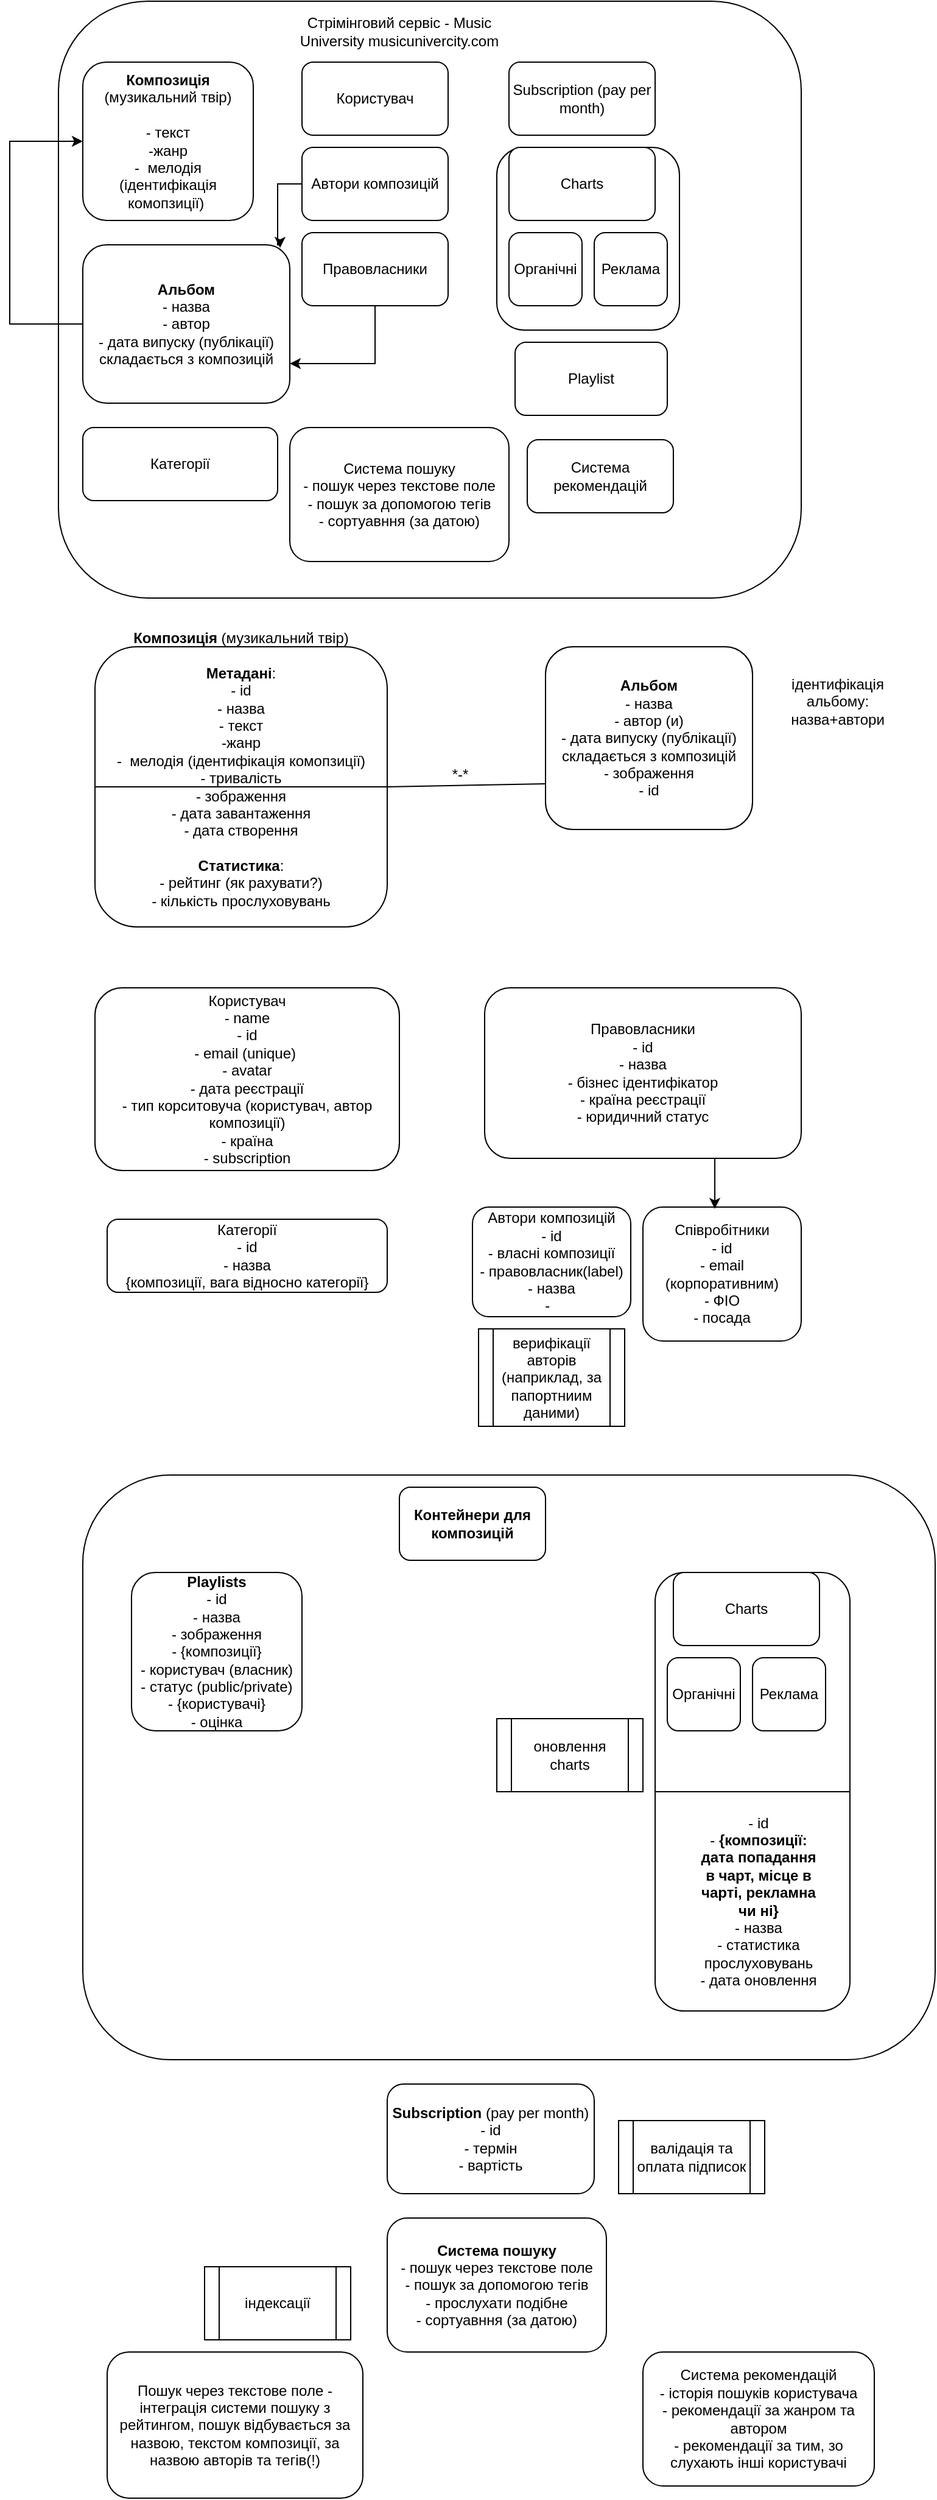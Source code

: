 <mxfile version="22.1.0" type="device" pages="3">
  <diagram name="Page-1" id="DKxOJ7udbAyNzxKdBjDY">
    <mxGraphModel dx="1290" dy="574" grid="1" gridSize="10" guides="1" tooltips="1" connect="1" arrows="1" fold="1" page="1" pageScale="1" pageWidth="827" pageHeight="1169" math="0" shadow="0">
      <root>
        <mxCell id="0" />
        <mxCell id="1" parent="0" />
        <mxCell id="AZqKM8l5FtBU9OiTCvhw-11" value="" style="rounded=1;whiteSpace=wrap;html=1;" parent="1" vertex="1">
          <mxGeometry x="110" y="1220" width="700" height="480" as="geometry" />
        </mxCell>
        <mxCell id="JQDHx19GD2g5ZRoTBUz7-5" value="" style="rounded=1;whiteSpace=wrap;html=1;" parent="1" vertex="1">
          <mxGeometry x="90" y="10" width="610" height="490" as="geometry" />
        </mxCell>
        <mxCell id="JQDHx19GD2g5ZRoTBUz7-1" value="&lt;b&gt;Композиція&lt;/b&gt; (музикальний твір)&lt;br&gt;&lt;br&gt;- текст&lt;br&gt;-жанр&lt;br&gt;-&amp;nbsp; мелодія (ідентифікація комопзиції)&amp;nbsp;" style="rounded=1;whiteSpace=wrap;html=1;" parent="1" vertex="1">
          <mxGeometry x="110" y="60" width="140" height="130" as="geometry" />
        </mxCell>
        <mxCell id="JQDHx19GD2g5ZRoTBUz7-2" value="Користувач" style="rounded=1;whiteSpace=wrap;html=1;" parent="1" vertex="1">
          <mxGeometry x="290" y="60" width="120" height="60" as="geometry" />
        </mxCell>
        <mxCell id="sD-jg3opX6A5uXCEboCT-8" style="edgeStyle=orthogonalEdgeStyle;rounded=0;orthogonalLoop=1;jettySize=auto;html=1;entryX=0.953;entryY=0.019;entryDx=0;entryDy=0;entryPerimeter=0;" parent="1" source="JQDHx19GD2g5ZRoTBUz7-3" target="JQDHx19GD2g5ZRoTBUz7-14" edge="1">
          <mxGeometry relative="1" as="geometry" />
        </mxCell>
        <mxCell id="JQDHx19GD2g5ZRoTBUz7-3" value="Автори композицій" style="rounded=1;whiteSpace=wrap;html=1;" parent="1" vertex="1">
          <mxGeometry x="290" y="130" width="120" height="60" as="geometry" />
        </mxCell>
        <mxCell id="sD-jg3opX6A5uXCEboCT-9" style="edgeStyle=orthogonalEdgeStyle;rounded=0;orthogonalLoop=1;jettySize=auto;html=1;entryX=1;entryY=0.75;entryDx=0;entryDy=0;" parent="1" source="JQDHx19GD2g5ZRoTBUz7-4" target="JQDHx19GD2g5ZRoTBUz7-14" edge="1">
          <mxGeometry relative="1" as="geometry">
            <Array as="points">
              <mxPoint x="350" y="308" />
            </Array>
          </mxGeometry>
        </mxCell>
        <mxCell id="JQDHx19GD2g5ZRoTBUz7-4" value="Правовласники" style="rounded=1;whiteSpace=wrap;html=1;" parent="1" vertex="1">
          <mxGeometry x="290" y="200" width="120" height="60" as="geometry" />
        </mxCell>
        <mxCell id="JQDHx19GD2g5ZRoTBUz7-6" value="Стрімінговий сервіс - Music University musicunivercity.com" style="text;html=1;strokeColor=none;fillColor=none;align=center;verticalAlign=middle;whiteSpace=wrap;rounded=0;" parent="1" vertex="1">
          <mxGeometry x="280" y="20" width="180" height="30" as="geometry" />
        </mxCell>
        <mxCell id="JQDHx19GD2g5ZRoTBUz7-7" value="Subscription (pay per month)" style="rounded=1;whiteSpace=wrap;html=1;" parent="1" vertex="1">
          <mxGeometry x="460" y="60" width="120" height="60" as="geometry" />
        </mxCell>
        <mxCell id="JQDHx19GD2g5ZRoTBUz7-12" value="" style="rounded=1;whiteSpace=wrap;html=1;" parent="1" vertex="1">
          <mxGeometry x="450" y="130" width="150" height="150" as="geometry" />
        </mxCell>
        <mxCell id="JQDHx19GD2g5ZRoTBUz7-8" value="Сharts" style="rounded=1;whiteSpace=wrap;html=1;" parent="1" vertex="1">
          <mxGeometry x="460" y="130" width="120" height="60" as="geometry" />
        </mxCell>
        <mxCell id="JQDHx19GD2g5ZRoTBUz7-9" value="Органічні" style="rounded=1;whiteSpace=wrap;html=1;" parent="1" vertex="1">
          <mxGeometry x="460" y="200" width="60" height="60" as="geometry" />
        </mxCell>
        <mxCell id="JQDHx19GD2g5ZRoTBUz7-10" value="Реклама" style="rounded=1;whiteSpace=wrap;html=1;" parent="1" vertex="1">
          <mxGeometry x="530" y="200" width="60" height="60" as="geometry" />
        </mxCell>
        <mxCell id="JQDHx19GD2g5ZRoTBUz7-11" value="Playlist" style="rounded=1;whiteSpace=wrap;html=1;" parent="1" vertex="1">
          <mxGeometry x="465" y="290" width="125" height="60" as="geometry" />
        </mxCell>
        <mxCell id="sD-jg3opX6A5uXCEboCT-7" style="edgeStyle=orthogonalEdgeStyle;rounded=0;orthogonalLoop=1;jettySize=auto;html=1;entryX=0;entryY=0.5;entryDx=0;entryDy=0;" parent="1" source="JQDHx19GD2g5ZRoTBUz7-14" target="JQDHx19GD2g5ZRoTBUz7-1" edge="1">
          <mxGeometry relative="1" as="geometry">
            <Array as="points">
              <mxPoint x="50" y="275" />
              <mxPoint x="50" y="125" />
            </Array>
          </mxGeometry>
        </mxCell>
        <mxCell id="JQDHx19GD2g5ZRoTBUz7-14" value="&lt;b&gt;Альбом&lt;/b&gt;&lt;br&gt;- назва&lt;br&gt;- автор&lt;br&gt;- дата випуску (публікації)&lt;br&gt;складається з композицій" style="rounded=1;whiteSpace=wrap;html=1;" parent="1" vertex="1">
          <mxGeometry x="110" y="210" width="170" height="130" as="geometry" />
        </mxCell>
        <mxCell id="JQDHx19GD2g5ZRoTBUz7-15" value="Система пошуку&lt;br&gt;- пошук через текстове поле&lt;br&gt;- пошук за допомогою тегів&lt;br&gt;- сортуавння (за датою)" style="rounded=1;whiteSpace=wrap;html=1;" parent="1" vertex="1">
          <mxGeometry x="280" y="360" width="180" height="110" as="geometry" />
        </mxCell>
        <mxCell id="JQDHx19GD2g5ZRoTBUz7-16" value="Категорії" style="rounded=1;whiteSpace=wrap;html=1;" parent="1" vertex="1">
          <mxGeometry x="110" y="360" width="160" height="60" as="geometry" />
        </mxCell>
        <mxCell id="AO6Sv1j_gnWAwzOwK8p--1" value="&lt;b&gt;Композиція&lt;/b&gt; (музикальний твір)&lt;br&gt;&lt;br&gt;&lt;b&gt;Метадані&lt;/b&gt;:&lt;br&gt;- id&lt;br&gt;- назва&lt;br&gt;- текст&lt;br&gt;-жанр&lt;br&gt;-&amp;nbsp; мелодія (ідентифікація комопзиції)&lt;br&gt;- тривалість&lt;br&gt;- зображення&lt;br&gt;- дата завантаження&lt;br style=&quot;border-color: var(--border-color);&quot;&gt;- дата створення&lt;br&gt;&lt;br&gt;&lt;b&gt;Статистика&lt;/b&gt;:&lt;br&gt;- рейтинг (як рахувати?)&lt;br&gt;- кількість прослуховувань&lt;br&gt;&lt;br&gt;&amp;nbsp;" style="rounded=1;whiteSpace=wrap;html=1;" parent="1" vertex="1">
          <mxGeometry x="120" y="540" width="240" height="230" as="geometry" />
        </mxCell>
        <mxCell id="AO6Sv1j_gnWAwzOwK8p--2" value="&lt;b&gt;Альбом&lt;/b&gt;&lt;br&gt;- назва&lt;br&gt;- автор (и)&lt;br&gt;- дата випуску (публікації)&lt;br&gt;складається з композицій&lt;br&gt;- зображення&lt;br&gt;- id" style="rounded=1;whiteSpace=wrap;html=1;" parent="1" vertex="1">
          <mxGeometry x="490" y="540" width="170" height="150" as="geometry" />
        </mxCell>
        <mxCell id="AO6Sv1j_gnWAwzOwK8p--3" value="" style="endArrow=none;html=1;rounded=0;exitX=0;exitY=0.5;exitDx=0;exitDy=0;entryX=1;entryY=0.5;entryDx=0;entryDy=0;" parent="1" source="AO6Sv1j_gnWAwzOwK8p--1" target="AO6Sv1j_gnWAwzOwK8p--1" edge="1">
          <mxGeometry width="50" height="50" relative="1" as="geometry">
            <mxPoint x="160" y="800" as="sourcePoint" />
            <mxPoint x="210" y="750" as="targetPoint" />
          </mxGeometry>
        </mxCell>
        <mxCell id="AO6Sv1j_gnWAwzOwK8p--4" value="" style="endArrow=none;html=1;rounded=0;exitX=1;exitY=0.5;exitDx=0;exitDy=0;entryX=0;entryY=0.75;entryDx=0;entryDy=0;" parent="1" source="AO6Sv1j_gnWAwzOwK8p--1" target="AO6Sv1j_gnWAwzOwK8p--2" edge="1">
          <mxGeometry width="50" height="50" relative="1" as="geometry">
            <mxPoint x="380" y="650" as="sourcePoint" />
            <mxPoint x="430" y="600" as="targetPoint" />
          </mxGeometry>
        </mxCell>
        <mxCell id="AO6Sv1j_gnWAwzOwK8p--10" value="*-*" style="text;html=1;strokeColor=none;fillColor=none;align=center;verticalAlign=middle;whiteSpace=wrap;rounded=0;" parent="1" vertex="1">
          <mxGeometry x="390" y="630" width="60" height="30" as="geometry" />
        </mxCell>
        <mxCell id="AO6Sv1j_gnWAwzOwK8p--11" value="ідентифікація альбому: назва+автори" style="text;html=1;strokeColor=none;fillColor=none;align=center;verticalAlign=middle;whiteSpace=wrap;rounded=0;" parent="1" vertex="1">
          <mxGeometry x="700" y="570" width="60" height="30" as="geometry" />
        </mxCell>
        <mxCell id="sqbAaCWRH356weBWp3Cs-1" value="Користувач&lt;br&gt;- name&lt;br&gt;- id&lt;br&gt;- email (unique)&amp;nbsp;&lt;br&gt;- avatar&lt;br&gt;- дата реєстрації&lt;br&gt;- тип корситовуча (користувач, автор композиції)&lt;br&gt;- країна&lt;br&gt;- subscription" style="rounded=1;whiteSpace=wrap;html=1;" parent="1" vertex="1">
          <mxGeometry x="120" y="820" width="250" height="150" as="geometry" />
        </mxCell>
        <mxCell id="sqbAaCWRH356weBWp3Cs-2" value="Правовласники&lt;br&gt;- id&lt;br&gt;- назва&lt;br&gt;- бізнес ідентифікатор&lt;br&gt;- країна реєстрації&lt;br&gt;- юридичний статус" style="rounded=1;whiteSpace=wrap;html=1;" parent="1" vertex="1">
          <mxGeometry x="440" y="820" width="260" height="140" as="geometry" />
        </mxCell>
        <mxCell id="sqbAaCWRH356weBWp3Cs-3" value="Співробітники&lt;br&gt;- id&lt;br&gt;- email (корпоративним)&lt;br&gt;- ФІО&lt;br&gt;- посада" style="rounded=1;whiteSpace=wrap;html=1;" parent="1" vertex="1">
          <mxGeometry x="570" y="1000" width="130" height="110" as="geometry" />
        </mxCell>
        <mxCell id="sqbAaCWRH356weBWp3Cs-4" value="" style="endArrow=classic;html=1;rounded=0;exitX=0.727;exitY=0.996;exitDx=0;exitDy=0;exitPerimeter=0;entryX=0.454;entryY=0.014;entryDx=0;entryDy=0;entryPerimeter=0;" parent="1" source="sqbAaCWRH356weBWp3Cs-2" target="sqbAaCWRH356weBWp3Cs-3" edge="1">
          <mxGeometry width="50" height="50" relative="1" as="geometry">
            <mxPoint x="470" y="1100" as="sourcePoint" />
            <mxPoint x="520" y="1050" as="targetPoint" />
          </mxGeometry>
        </mxCell>
        <mxCell id="FZMDWiZeTkVvNe8L0B8E-1" value="Автори композицій&lt;br&gt;- id&lt;br&gt;- власні композиції&lt;br&gt;- правовласник(label)&lt;br&gt;- назва&lt;br&gt;-&amp;nbsp;&amp;nbsp;" style="rounded=1;whiteSpace=wrap;html=1;" parent="1" vertex="1">
          <mxGeometry x="430" y="1000" width="130" height="90" as="geometry" />
        </mxCell>
        <mxCell id="FZMDWiZeTkVvNe8L0B8E-2" value="верифікації авторів (наприклад, за папортниим даними)" style="shape=process;whiteSpace=wrap;html=1;backgroundOutline=1;" parent="1" vertex="1">
          <mxGeometry x="435" y="1100" width="120" height="80" as="geometry" />
        </mxCell>
        <mxCell id="FZMDWiZeTkVvNe8L0B8E-3" value="Категорії&lt;br&gt;- id&lt;br&gt;- назва&lt;br&gt;{композиції, вага відносно категорії}" style="rounded=1;whiteSpace=wrap;html=1;" parent="1" vertex="1">
          <mxGeometry x="130" y="1010" width="230" height="60" as="geometry" />
        </mxCell>
        <mxCell id="AZqKM8l5FtBU9OiTCvhw-1" value="&lt;b&gt;Контейнери для композицій&lt;/b&gt;" style="rounded=1;whiteSpace=wrap;html=1;" parent="1" vertex="1">
          <mxGeometry x="370" y="1230" width="120" height="60" as="geometry" />
        </mxCell>
        <mxCell id="AZqKM8l5FtBU9OiTCvhw-2" value="&lt;b&gt;Playlists&lt;/b&gt;&lt;br&gt;- id&lt;br&gt;- назва&lt;br&gt;- зображення&lt;br&gt;- {композиції}&lt;br&gt;- користувач (власник)&lt;br&gt;- статус (public/private)&lt;br&gt;- {користувачі}&lt;br&gt;- оцінка" style="rounded=1;whiteSpace=wrap;html=1;" parent="1" vertex="1">
          <mxGeometry x="150" y="1300" width="140" height="130" as="geometry" />
        </mxCell>
        <mxCell id="AZqKM8l5FtBU9OiTCvhw-3" value="" style="rounded=1;whiteSpace=wrap;html=1;" parent="1" vertex="1">
          <mxGeometry x="580" y="1300" width="160" height="360" as="geometry" />
        </mxCell>
        <mxCell id="AZqKM8l5FtBU9OiTCvhw-4" value="Сharts" style="rounded=1;whiteSpace=wrap;html=1;" parent="1" vertex="1">
          <mxGeometry x="595" y="1300" width="120" height="60" as="geometry" />
        </mxCell>
        <mxCell id="AZqKM8l5FtBU9OiTCvhw-5" value="Органічні" style="rounded=1;whiteSpace=wrap;html=1;" parent="1" vertex="1">
          <mxGeometry x="590" y="1370" width="60" height="60" as="geometry" />
        </mxCell>
        <mxCell id="AZqKM8l5FtBU9OiTCvhw-6" value="Реклама" style="rounded=1;whiteSpace=wrap;html=1;" parent="1" vertex="1">
          <mxGeometry x="660" y="1370" width="60" height="60" as="geometry" />
        </mxCell>
        <mxCell id="AZqKM8l5FtBU9OiTCvhw-7" value="" style="endArrow=none;html=1;rounded=0;exitX=0;exitY=0.5;exitDx=0;exitDy=0;entryX=1;entryY=0.5;entryDx=0;entryDy=0;" parent="1" source="AZqKM8l5FtBU9OiTCvhw-3" target="AZqKM8l5FtBU9OiTCvhw-3" edge="1">
          <mxGeometry width="50" height="50" relative="1" as="geometry">
            <mxPoint x="390" y="1360" as="sourcePoint" />
            <mxPoint x="440" y="1310" as="targetPoint" />
          </mxGeometry>
        </mxCell>
        <mxCell id="AZqKM8l5FtBU9OiTCvhw-8" value="- id&lt;br&gt;- &lt;b&gt;{композиції: дата попадання в чарт, місце в чарті, рекламна чи ні}&lt;/b&gt;&lt;br&gt;- назва&lt;br&gt;- статистика прослуховувань&lt;br&gt;- дата оновлення" style="text;html=1;strokeColor=none;fillColor=none;align=center;verticalAlign=middle;whiteSpace=wrap;rounded=0;" parent="1" vertex="1">
          <mxGeometry x="615" y="1560" width="100" height="20" as="geometry" />
        </mxCell>
        <mxCell id="AZqKM8l5FtBU9OiTCvhw-10" value="&lt;b&gt;Subscription&lt;/b&gt; (pay per month)&lt;br&gt;- id&lt;br&gt;- термін&lt;br&gt;- вартість" style="rounded=1;whiteSpace=wrap;html=1;" parent="1" vertex="1">
          <mxGeometry x="360" y="1720" width="170" height="90" as="geometry" />
        </mxCell>
        <mxCell id="AZqKM8l5FtBU9OiTCvhw-12" value="&lt;b&gt;Система пошуку&lt;br&gt;&lt;/b&gt;- пошук через текстове поле&lt;br&gt;- пошук за допомогою тегів&lt;br&gt;- прослухати подібне&lt;br&gt;- сортуавння (за датою)" style="rounded=1;whiteSpace=wrap;html=1;" parent="1" vertex="1">
          <mxGeometry x="360" y="1830" width="180" height="110" as="geometry" />
        </mxCell>
        <mxCell id="AZqKM8l5FtBU9OiTCvhw-13" value="Система рекомендацій" style="rounded=1;whiteSpace=wrap;html=1;" parent="1" vertex="1">
          <mxGeometry x="475" y="370" width="120" height="60" as="geometry" />
        </mxCell>
        <mxCell id="AZqKM8l5FtBU9OiTCvhw-14" value="Пошук через текстове поле - інтеграція системи пошуку з рейтингом, пошук відбувається за назвою, текстом композиції, за назвою авторів та тегів(!)" style="rounded=1;whiteSpace=wrap;html=1;" parent="1" vertex="1">
          <mxGeometry x="130" y="1940" width="210" height="120" as="geometry" />
        </mxCell>
        <mxCell id="sD-jg3opX6A5uXCEboCT-1" value="Система рекомендацій&lt;br&gt;- історія пошуків користувача&lt;br&gt;- рекомендації за жанром та автором&lt;br&gt;- рекомендації за тим, зо слухають інші користувачі" style="rounded=1;whiteSpace=wrap;html=1;" parent="1" vertex="1">
          <mxGeometry x="570" y="1940" width="190" height="110" as="geometry" />
        </mxCell>
        <mxCell id="sD-jg3opX6A5uXCEboCT-2" value="індексації" style="shape=process;whiteSpace=wrap;html=1;backgroundOutline=1;" parent="1" vertex="1">
          <mxGeometry x="210" y="1870" width="120" height="60" as="geometry" />
        </mxCell>
        <mxCell id="sD-jg3opX6A5uXCEboCT-3" value="оновлення charts" style="shape=process;whiteSpace=wrap;html=1;backgroundOutline=1;" parent="1" vertex="1">
          <mxGeometry x="450" y="1420" width="120" height="60" as="geometry" />
        </mxCell>
        <mxCell id="sD-jg3opX6A5uXCEboCT-4" value="валідація та оплата підписок" style="shape=process;whiteSpace=wrap;html=1;backgroundOutline=1;" parent="1" vertex="1">
          <mxGeometry x="550" y="1750" width="120" height="60" as="geometry" />
        </mxCell>
      </root>
    </mxGraphModel>
  </diagram>
  <diagram id="QC4l7OPVdEK4gYyauk0h" name="Page-2">
    <mxGraphModel dx="1050" dy="574" grid="1" gridSize="10" guides="1" tooltips="1" connect="1" arrows="1" fold="1" page="1" pageScale="1" pageWidth="827" pageHeight="1169" math="0" shadow="0">
      <root>
        <mxCell id="0" />
        <mxCell id="1" parent="0" />
        <mxCell id="erVF1nvhVaTUWEEvpSth-1" value="&lt;b&gt;Композиція&lt;/b&gt; (музикальний твір)&lt;br&gt;&lt;br&gt;- текст&lt;br&gt;-жанр&lt;br&gt;-&amp;nbsp; мелодія (ідентифікація комопзиції)&amp;nbsp;" style="rounded=1;whiteSpace=wrap;html=1;" parent="1" vertex="1">
          <mxGeometry x="110" y="60" width="150" height="130" as="geometry" />
        </mxCell>
        <mxCell id="01s96shbpum8sKjC3xUW-2" value="" style="edgeStyle=orthogonalEdgeStyle;rounded=0;orthogonalLoop=1;jettySize=auto;html=1;" parent="1" source="01s96shbpum8sKjC3xUW-1" target="erVF1nvhVaTUWEEvpSth-1" edge="1">
          <mxGeometry relative="1" as="geometry" />
        </mxCell>
        <mxCell id="01s96shbpum8sKjC3xUW-1" value="&lt;b&gt;Альбом&lt;/b&gt;&lt;br&gt;- назва&lt;br&gt;- автор&lt;br&gt;- дата випуску (публікації)&lt;br&gt;складається з композицій" style="rounded=1;whiteSpace=wrap;html=1;" parent="1" vertex="1">
          <mxGeometry x="100" y="280" width="170" height="130" as="geometry" />
        </mxCell>
        <mxCell id="I3lpoa23V3kyVVhZgZyI-4" value="" style="edgeStyle=orthogonalEdgeStyle;rounded=0;orthogonalLoop=1;jettySize=auto;html=1;entryX=0.75;entryY=0;entryDx=0;entryDy=0;" parent="1" source="2ZOlnR_4qfxS9RuGWFGQ-1" target="01s96shbpum8sKjC3xUW-1" edge="1">
          <mxGeometry relative="1" as="geometry">
            <Array as="points">
              <mxPoint x="280" y="160" />
              <mxPoint x="280" y="240" />
            </Array>
          </mxGeometry>
        </mxCell>
        <mxCell id="2ZOlnR_4qfxS9RuGWFGQ-1" value="Автори композицій" style="rounded=1;whiteSpace=wrap;html=1;" parent="1" vertex="1">
          <mxGeometry x="290" y="130" width="120" height="60" as="geometry" />
        </mxCell>
        <mxCell id="I3lpoa23V3kyVVhZgZyI-3" value="" style="edgeStyle=orthogonalEdgeStyle;rounded=0;orthogonalLoop=1;jettySize=auto;html=1;entryX=1;entryY=0.5;entryDx=0;entryDy=0;" parent="1" source="I3lpoa23V3kyVVhZgZyI-1" target="01s96shbpum8sKjC3xUW-1" edge="1">
          <mxGeometry relative="1" as="geometry">
            <mxPoint x="350" y="340" as="targetPoint" />
            <Array as="points">
              <mxPoint x="350" y="305" />
            </Array>
          </mxGeometry>
        </mxCell>
        <mxCell id="I3lpoa23V3kyVVhZgZyI-1" value="Правовласники" style="rounded=1;whiteSpace=wrap;html=1;" parent="1" vertex="1">
          <mxGeometry x="290" y="200" width="120" height="60" as="geometry" />
        </mxCell>
        <mxCell id="pJRNvfBWC8_4zJC6LdIB-3" value="" style="edgeStyle=orthogonalEdgeStyle;rounded=0;orthogonalLoop=1;jettySize=auto;html=1;entryX=0;entryY=0.5;entryDx=0;entryDy=0;" parent="1" source="pJRNvfBWC8_4zJC6LdIB-1" target="erVF1nvhVaTUWEEvpSth-1" edge="1">
          <mxGeometry relative="1" as="geometry">
            <mxPoint x="20" y="490" as="targetPoint" />
            <Array as="points">
              <mxPoint x="70" y="490" />
              <mxPoint x="70" y="125" />
            </Array>
          </mxGeometry>
        </mxCell>
        <mxCell id="pJRNvfBWC8_4zJC6LdIB-1" value="Категорії" style="rounded=1;whiteSpace=wrap;html=1;" parent="1" vertex="1">
          <mxGeometry x="100" y="460" width="160" height="60" as="geometry" />
        </mxCell>
        <mxCell id="w5mHt0oscdKAiRaTlQwK-1" value="Subscription (pay per month)" style="rounded=1;whiteSpace=wrap;html=1;" parent="1" vertex="1">
          <mxGeometry x="460" y="60" width="120" height="60" as="geometry" />
        </mxCell>
        <mxCell id="lbYQGR1M-cYhlijBDc2p-2" value="" style="edgeStyle=orthogonalEdgeStyle;rounded=0;orthogonalLoop=1;jettySize=auto;html=1;entryX=1;entryY=0.5;entryDx=0;entryDy=0;exitX=0.567;exitY=0;exitDx=0;exitDy=0;exitPerimeter=0;" parent="1" source="GNVCMcYClQ-H1PYOGqHp-1" target="w5mHt0oscdKAiRaTlQwK-1" edge="1">
          <mxGeometry relative="1" as="geometry">
            <mxPoint x="650" y="120" as="targetPoint" />
            <Array as="points">
              <mxPoint x="650" y="200" />
              <mxPoint x="650" y="160" />
              <mxPoint x="600" y="160" />
              <mxPoint x="600" y="90" />
            </Array>
          </mxGeometry>
        </mxCell>
        <mxCell id="lbYQGR1M-cYhlijBDc2p-4" value="" style="edgeStyle=orthogonalEdgeStyle;rounded=0;orthogonalLoop=1;jettySize=auto;html=1;entryX=1;entryY=0.5;entryDx=0;entryDy=0;" parent="1" source="GNVCMcYClQ-H1PYOGqHp-1" target="pJRNvfBWC8_4zJC6LdIB-1" edge="1">
          <mxGeometry relative="1" as="geometry">
            <mxPoint x="640" y="340" as="targetPoint" />
            <Array as="points">
              <mxPoint x="640" y="490" />
            </Array>
          </mxGeometry>
        </mxCell>
        <mxCell id="dpuDsbl8vUhTv-GnbUXD-6" value="" style="edgeStyle=orthogonalEdgeStyle;rounded=0;orthogonalLoop=1;jettySize=auto;html=1;entryX=1;entryY=0.5;entryDx=0;entryDy=0;" parent="1" source="GNVCMcYClQ-H1PYOGqHp-1" target="dpuDsbl8vUhTv-GnbUXD-1" edge="1">
          <mxGeometry relative="1" as="geometry">
            <mxPoint x="780" y="230" as="targetPoint" />
          </mxGeometry>
        </mxCell>
        <mxCell id="eW_xjzEdSZA0F-UN1gLX-3" value="" style="edgeStyle=orthogonalEdgeStyle;rounded=0;orthogonalLoop=1;jettySize=auto;html=1;" parent="1" source="GNVCMcYClQ-H1PYOGqHp-1" target="eW_xjzEdSZA0F-UN1gLX-1" edge="1">
          <mxGeometry relative="1" as="geometry">
            <mxPoint x="780" y="230" as="targetPoint" />
            <Array as="points">
              <mxPoint x="720" y="230" />
              <mxPoint x="720" y="231" />
              <mxPoint x="725" y="231" />
            </Array>
          </mxGeometry>
        </mxCell>
        <mxCell id="GNVCMcYClQ-H1PYOGqHp-1" value="Music University" style="shape=parallelogram;perimeter=parallelogramPerimeter;whiteSpace=wrap;html=1;fixedSize=1;fillColor=#fff2cc;strokeColor=#d6b656;" parent="1" vertex="1">
          <mxGeometry x="580" y="200" width="120" height="60" as="geometry" />
        </mxCell>
        <mxCell id="vpOAnVRPoduWVuTOfM9m-2" value="" style="edgeStyle=orthogonalEdgeStyle;rounded=0;orthogonalLoop=1;jettySize=auto;html=1;entryX=0;entryY=0.5;entryDx=0;entryDy=0;" parent="1" source="i-eKrd2M0huu8tc0tFBM-1" target="vpOAnVRPoduWVuTOfM9m-1" edge="1">
          <mxGeometry relative="1" as="geometry" />
        </mxCell>
        <mxCell id="vpOAnVRPoduWVuTOfM9m-4" value="" style="edgeStyle=orthogonalEdgeStyle;rounded=0;orthogonalLoop=1;jettySize=auto;html=1;entryX=0.5;entryY=0;entryDx=0;entryDy=0;" parent="1" source="i-eKrd2M0huu8tc0tFBM-1" target="w5mHt0oscdKAiRaTlQwK-1" edge="1">
          <mxGeometry relative="1" as="geometry">
            <mxPoint x="350" y="-20" as="targetPoint" />
          </mxGeometry>
        </mxCell>
        <mxCell id="i-eKrd2M0huu8tc0tFBM-1" value="Користувач" style="rounded=1;whiteSpace=wrap;html=1;" parent="1" vertex="1">
          <mxGeometry x="290" y="60" width="120" height="60" as="geometry" />
        </mxCell>
        <mxCell id="7TcajTnRXip1_J-ywEx_-2" value="" style="edgeStyle=orthogonalEdgeStyle;rounded=0;orthogonalLoop=1;jettySize=auto;html=1;entryX=1;entryY=0.5;entryDx=0;entryDy=0;exitX=0.5;exitY=0;exitDx=0;exitDy=0;" parent="1" source="vpOAnVRPoduWVuTOfM9m-1" target="erVF1nvhVaTUWEEvpSth-1" edge="1">
          <mxGeometry relative="1" as="geometry">
            <mxPoint x="527.5" y="430" as="targetPoint" />
            <Array as="points">
              <mxPoint x="528" y="220" />
              <mxPoint x="450" y="220" />
              <mxPoint x="450" y="125" />
            </Array>
          </mxGeometry>
        </mxCell>
        <mxCell id="vpOAnVRPoduWVuTOfM9m-1" value="Playlist" style="rounded=1;whiteSpace=wrap;html=1;" parent="1" vertex="1">
          <mxGeometry x="465" y="290" width="125" height="60" as="geometry" />
        </mxCell>
        <mxCell id="dpuDsbl8vUhTv-GnbUXD-1" value="" style="rounded=1;whiteSpace=wrap;html=1;" parent="1" vertex="1">
          <mxGeometry x="460" y="520" width="150" height="150" as="geometry" />
        </mxCell>
        <mxCell id="dpuDsbl8vUhTv-GnbUXD-8" value="" style="edgeStyle=orthogonalEdgeStyle;rounded=0;orthogonalLoop=1;jettySize=auto;html=1;entryX=0;entryY=0.5;entryDx=0;entryDy=0;" parent="1" source="dpuDsbl8vUhTv-GnbUXD-2" target="erVF1nvhVaTUWEEvpSth-1" edge="1">
          <mxGeometry relative="1" as="geometry">
            <mxPoint x="390" y="550" as="targetPoint" />
            <Array as="points">
              <mxPoint x="90" y="550" />
              <mxPoint x="90" y="190" />
              <mxPoint x="110" y="190" />
            </Array>
          </mxGeometry>
        </mxCell>
        <mxCell id="dpuDsbl8vUhTv-GnbUXD-2" value="Сharts" style="rounded=1;whiteSpace=wrap;html=1;" parent="1" vertex="1">
          <mxGeometry x="470" y="520" width="120" height="60" as="geometry" />
        </mxCell>
        <mxCell id="dpuDsbl8vUhTv-GnbUXD-3" value="Органічні" style="rounded=1;whiteSpace=wrap;html=1;" parent="1" vertex="1">
          <mxGeometry x="470" y="590" width="60" height="60" as="geometry" />
        </mxCell>
        <mxCell id="dpuDsbl8vUhTv-GnbUXD-4" value="Реклама" style="rounded=1;whiteSpace=wrap;html=1;" parent="1" vertex="1">
          <mxGeometry x="540" y="590" width="60" height="60" as="geometry" />
        </mxCell>
        <mxCell id="YXD7_7AGLXMd1JVKioQb-1" value="" style="endArrow=classic;html=1;rounded=0;exitX=0.75;exitY=1;exitDx=0;exitDy=0;entryX=1;entryY=0.5;entryDx=0;entryDy=0;" parent="1" source="GNVCMcYClQ-H1PYOGqHp-1" target="dpuDsbl8vUhTv-GnbUXD-4" edge="1">
          <mxGeometry width="50" height="50" relative="1" as="geometry">
            <mxPoint x="390" y="440" as="sourcePoint" />
            <mxPoint x="680" y="620" as="targetPoint" />
            <Array as="points">
              <mxPoint x="680" y="620" />
            </Array>
          </mxGeometry>
        </mxCell>
        <mxCell id="YXD7_7AGLXMd1JVKioQb-2" value="" style="endArrow=classic;html=1;rounded=0;exitX=0.75;exitY=1;exitDx=0;exitDy=0;entryX=0.5;entryY=1;entryDx=0;entryDy=0;" parent="1" source="I3lpoa23V3kyVVhZgZyI-1" target="dpuDsbl8vUhTv-GnbUXD-4" edge="1">
          <mxGeometry width="50" height="50" relative="1" as="geometry">
            <mxPoint x="350" y="410" as="sourcePoint" />
            <mxPoint x="400" y="360" as="targetPoint" />
            <Array as="points">
              <mxPoint x="370" y="650" />
              <mxPoint x="460" y="710" />
            </Array>
          </mxGeometry>
        </mxCell>
        <mxCell id="YXD7_7AGLXMd1JVKioQb-3" value="" style="endArrow=classic;html=1;rounded=0;exitX=1;exitY=0.5;exitDx=0;exitDy=0;entryX=0.5;entryY=1;entryDx=0;entryDy=0;" parent="1" source="2ZOlnR_4qfxS9RuGWFGQ-1" target="dpuDsbl8vUhTv-GnbUXD-4" edge="1">
          <mxGeometry width="50" height="50" relative="1" as="geometry">
            <mxPoint x="430" y="430" as="sourcePoint" />
            <mxPoint x="480" y="380" as="targetPoint" />
            <Array as="points">
              <mxPoint x="430" y="300" />
              <mxPoint x="420" y="440" />
              <mxPoint x="340" y="720" />
            </Array>
          </mxGeometry>
        </mxCell>
        <mxCell id="5lwPeF5wV9-zoAg-r4EO-1" value="&lt;b&gt;Система пошуку&lt;br&gt;&lt;/b&gt;- пошук через текстове поле&lt;br&gt;- пошук за допомогою тегів&lt;br&gt;- прослухати подібне&lt;br&gt;- сортуавння (за датою)" style="rounded=1;whiteSpace=wrap;html=1;" parent="1" vertex="1">
          <mxGeometry x="140" y="585" width="180" height="110" as="geometry" />
        </mxCell>
        <mxCell id="oQo6Uzj4W6k0-Uwrjla0-1" value="індексації" style="shape=process;whiteSpace=wrap;html=1;backgroundOutline=1;" parent="1" vertex="1">
          <mxGeometry y="620" width="120" height="60" as="geometry" />
        </mxCell>
        <mxCell id="lDeTceCIPZP9cKBKMF7s-1" value="" style="endArrow=classic;html=1;rounded=0;exitX=0.25;exitY=1;exitDx=0;exitDy=0;entryX=0.5;entryY=1;entryDx=0;entryDy=0;" parent="1" source="GNVCMcYClQ-H1PYOGqHp-1" target="5lwPeF5wV9-zoAg-r4EO-1" edge="1">
          <mxGeometry width="50" height="50" relative="1" as="geometry">
            <mxPoint x="700" y="370" as="sourcePoint" />
            <mxPoint x="750" y="320" as="targetPoint" />
            <Array as="points">
              <mxPoint x="620" y="780" />
              <mxPoint x="220" y="780" />
            </Array>
          </mxGeometry>
        </mxCell>
        <mxCell id="lDeTceCIPZP9cKBKMF7s-2" value="" style="endArrow=classic;html=1;rounded=0;exitX=0.25;exitY=0;exitDx=0;exitDy=0;entryX=0;entryY=0.25;entryDx=0;entryDy=0;" parent="1" source="oQo6Uzj4W6k0-Uwrjla0-1" target="erVF1nvhVaTUWEEvpSth-1" edge="1">
          <mxGeometry width="50" height="50" relative="1" as="geometry">
            <mxPoint x="50" y="600" as="sourcePoint" />
            <mxPoint x="100" y="80" as="targetPoint" />
            <Array as="points">
              <mxPoint x="30" y="93" />
            </Array>
          </mxGeometry>
        </mxCell>
        <mxCell id="lDeTceCIPZP9cKBKMF7s-3" value="" style="endArrow=classic;html=1;rounded=0;exitX=1;exitY=0.5;exitDx=0;exitDy=0;entryX=0;entryY=0.5;entryDx=0;entryDy=0;" parent="1" source="oQo6Uzj4W6k0-Uwrjla0-1" target="5lwPeF5wV9-zoAg-r4EO-1" edge="1">
          <mxGeometry width="50" height="50" relative="1" as="geometry">
            <mxPoint x="40" y="750" as="sourcePoint" />
            <mxPoint x="90" y="700" as="targetPoint" />
          </mxGeometry>
        </mxCell>
        <mxCell id="eW_xjzEdSZA0F-UN1gLX-1" value="Система рекомендацій&lt;br&gt;- історія пошуків користувача&lt;br&gt;- рекомендації за жанром та автором&lt;br&gt;- рекомендації за тим, зо слухають інші користувачі" style="rounded=1;whiteSpace=wrap;html=1;" parent="1" vertex="1">
          <mxGeometry x="640" y="660" width="190" height="110" as="geometry" />
        </mxCell>
        <mxCell id="eW_xjzEdSZA0F-UN1gLX-4" value="оновлення рекомендацій" style="shape=process;whiteSpace=wrap;html=1;backgroundOutline=1;" parent="1" vertex="1">
          <mxGeometry x="750" y="500" width="120" height="60" as="geometry" />
        </mxCell>
      </root>
    </mxGraphModel>
  </diagram>
  <diagram id="Ftdv5pydTZ5PNsjeIRXC" name="Страница — 3">
    <mxGraphModel dx="1290" dy="574" grid="1" gridSize="10" guides="1" tooltips="1" connect="1" arrows="1" fold="1" page="1" pageScale="1" pageWidth="1169" pageHeight="827" math="0" shadow="0">
      <root>
        <mxCell id="0" />
        <mxCell id="1" parent="0" />
        <mxCell id="l64W-x8ID_hFoOEOOQJi-1" value="&lt;b&gt;Композиція&lt;/b&gt; (музикальний твір)&lt;br&gt;&lt;br&gt;- текст&lt;br&gt;-жанр&lt;br&gt;-&amp;nbsp; мелодія (ідентифікація комопзиції)&amp;nbsp;" style="rounded=1;whiteSpace=wrap;html=1;" parent="1" vertex="1">
          <mxGeometry x="510" y="471" width="150" height="130" as="geometry" />
        </mxCell>
        <mxCell id="y5h08UiY7lEoR94H_YYo-1" style="edgeStyle=orthogonalEdgeStyle;rounded=0;orthogonalLoop=1;jettySize=auto;html=1;entryX=0.5;entryY=0;entryDx=0;entryDy=0;" parent="1" source="SHUrO9AYFDUkmfzIdWGI-1" target="l64W-x8ID_hFoOEOOQJi-1" edge="1">
          <mxGeometry relative="1" as="geometry" />
        </mxCell>
        <mxCell id="SHUrO9AYFDUkmfzIdWGI-1" value="&lt;b&gt;Альбом&lt;/b&gt;&lt;br&gt;- назва&lt;br&gt;- автор&lt;br&gt;- дата випуску (публікації)&lt;br&gt;складається з композицій" style="rounded=1;whiteSpace=wrap;html=1;" parent="1" vertex="1">
          <mxGeometry x="500" y="179" width="170" height="130" as="geometry" />
        </mxCell>
        <mxCell id="AB-eHfNf5XQcIixMM6fg-1" value="Автори композицій" style="rounded=1;whiteSpace=wrap;html=1;" parent="1" vertex="1">
          <mxGeometry x="380" y="100" width="120" height="60" as="geometry" />
        </mxCell>
        <mxCell id="AB-eHfNf5XQcIixMM6fg-2" value="Правовласники" style="rounded=1;whiteSpace=wrap;html=1;" parent="1" vertex="1">
          <mxGeometry x="525" y="57" width="120" height="60" as="geometry" />
        </mxCell>
        <mxCell id="E-LKSTCUs9hsaZ7sC003-1" value="" style="rounded=1;whiteSpace=wrap;html=1;" parent="1" vertex="1">
          <mxGeometry x="270" y="169" width="150" height="150" as="geometry" />
        </mxCell>
        <mxCell id="AB-eHfNf5XQcIixMM6fg-3" value="Користувач" style="rounded=1;whiteSpace=wrap;html=1;" parent="1" vertex="1">
          <mxGeometry x="977.5" y="237" width="120" height="60" as="geometry" />
        </mxCell>
        <mxCell id="2R5lfductIhh8OywVYNN-1" style="edgeStyle=orthogonalEdgeStyle;rounded=0;orthogonalLoop=1;jettySize=auto;html=1;entryX=0;entryY=0.75;entryDx=0;entryDy=0;" parent="1" source="E-LKSTCUs9hsaZ7sC003-2" target="l64W-x8ID_hFoOEOOQJi-1" edge="1">
          <mxGeometry relative="1" as="geometry" />
        </mxCell>
        <mxCell id="E-LKSTCUs9hsaZ7sC003-2" value="Сharts" style="rounded=1;whiteSpace=wrap;html=1;" parent="1" vertex="1">
          <mxGeometry x="285" y="177" width="120" height="60" as="geometry" />
        </mxCell>
        <mxCell id="E-LKSTCUs9hsaZ7sC003-3" value="Органічні" style="rounded=1;whiteSpace=wrap;html=1;" parent="1" vertex="1">
          <mxGeometry x="280" y="245" width="60" height="60" as="geometry" />
        </mxCell>
        <mxCell id="wD2A9fnlTTxBYPY5nLkO-1" style="edgeStyle=orthogonalEdgeStyle;rounded=0;orthogonalLoop=1;jettySize=auto;html=1;entryX=0;entryY=0.5;entryDx=0;entryDy=0;" parent="1" source="xkJRCZqiI2CrmEJ9J1VP-1" target="l64W-x8ID_hFoOEOOQJi-1" edge="1">
          <mxGeometry relative="1" as="geometry">
            <Array as="points">
              <mxPoint x="400" y="460" />
              <mxPoint x="400" y="530" />
              <mxPoint x="410" y="530" />
              <mxPoint x="410" y="536" />
            </Array>
          </mxGeometry>
        </mxCell>
        <mxCell id="E-LKSTCUs9hsaZ7sC003-4" value="Реклама" style="rounded=1;whiteSpace=wrap;html=1;" parent="1" vertex="1">
          <mxGeometry x="350" y="245" width="60" height="60" as="geometry" />
        </mxCell>
        <mxCell id="xkJRCZqiI2CrmEJ9J1VP-1" value="Категорії" style="rounded=1;whiteSpace=wrap;html=1;" parent="1" vertex="1">
          <mxGeometry x="180" y="430" width="160" height="60" as="geometry" />
        </mxCell>
        <mxCell id="pOD2P2XDRCvhOh7bIU79-1" value="Subscription (pay per month)" style="rounded=1;whiteSpace=wrap;html=1;" parent="1" vertex="1">
          <mxGeometry x="977.5" y="90" width="120" height="60" as="geometry" />
        </mxCell>
        <mxCell id="lwAXKDcQwfyoQt4_ubdX-1" style="edgeStyle=orthogonalEdgeStyle;rounded=0;orthogonalLoop=1;jettySize=auto;html=1;entryX=1;entryY=0.25;entryDx=0;entryDy=0;" parent="1" source="pOD2P2XDRCvhOh7bIU79-2" target="l64W-x8ID_hFoOEOOQJi-1" edge="1">
          <mxGeometry relative="1" as="geometry">
            <Array as="points">
              <mxPoint x="680" y="374" />
              <mxPoint x="680" y="504" />
            </Array>
          </mxGeometry>
        </mxCell>
        <mxCell id="pOD2P2XDRCvhOh7bIU79-2" value="Playlist" style="rounded=1;whiteSpace=wrap;html=1;" parent="1" vertex="1">
          <mxGeometry x="975" y="341" width="125" height="60" as="geometry" />
        </mxCell>
        <mxCell id="r9EM2O1E8z3UwDe0WZhg-1" value="&lt;b&gt;Система пошуку&lt;br&gt;&lt;/b&gt;- пошук через текстове поле&lt;br&gt;- пошук за допомогою тегів&lt;br&gt;- прослухати подібне&lt;br&gt;- сортуавння (за датою)" style="rounded=1;whiteSpace=wrap;html=1;" parent="1" vertex="1">
          <mxGeometry x="730" y="400" width="180" height="110" as="geometry" />
        </mxCell>
        <mxCell id="r9EM2O1E8z3UwDe0WZhg-2" value="індексації" style="shape=process;whiteSpace=wrap;html=1;backgroundOutline=1;" parent="1" vertex="1">
          <mxGeometry x="740" y="560" width="120" height="60" as="geometry" />
        </mxCell>
        <mxCell id="oun7Ixl3KFd-N3tn2hyG-1" style="edgeStyle=orthogonalEdgeStyle;rounded=0;orthogonalLoop=1;jettySize=auto;html=1;entryX=0.75;entryY=0;entryDx=0;entryDy=0;" parent="1" source="RM1OlZ5HZz-JMA8e_hTG-1" target="xkJRCZqiI2CrmEJ9J1VP-1" edge="1">
          <mxGeometry relative="1" as="geometry">
            <Array as="points">
              <mxPoint x="690" y="40" />
              <mxPoint x="690" y="320" />
              <mxPoint x="480" y="320" />
              <mxPoint x="480" y="400" />
              <mxPoint x="300" y="400" />
            </Array>
          </mxGeometry>
        </mxCell>
        <mxCell id="qYv-o4-zyiDQo4sDeVKE-2" style="edgeStyle=orthogonalEdgeStyle;rounded=0;orthogonalLoop=1;jettySize=auto;html=1;entryX=0.5;entryY=0;entryDx=0;entryDy=0;" parent="1" source="RM1OlZ5HZz-JMA8e_hTG-1" target="qYv-o4-zyiDQo4sDeVKE-1" edge="1">
          <mxGeometry relative="1" as="geometry">
            <Array as="points">
              <mxPoint x="730" y="40" />
              <mxPoint x="730" y="210" />
              <mxPoint x="810" y="210" />
            </Array>
          </mxGeometry>
        </mxCell>
        <mxCell id="RM1OlZ5HZz-JMA8e_hTG-1" value="Music University" style="shape=parallelogram;perimeter=parallelogramPerimeter;whiteSpace=wrap;html=1;fixedSize=1;fillColor=#fff2cc;strokeColor=#d6b656;" parent="1" vertex="1">
          <mxGeometry x="345" y="10" width="120" height="60" as="geometry" />
        </mxCell>
        <mxCell id="NJxv0Yq4gw6PbTxZx0q2-2" style="edgeStyle=orthogonalEdgeStyle;rounded=0;orthogonalLoop=1;jettySize=auto;html=1;entryX=0;entryY=0.5;entryDx=0;entryDy=0;" parent="1" source="RM1OlZ5HZz-JMA8e_hTG-1" target="pOD2P2XDRCvhOh7bIU79-1" edge="1">
          <mxGeometry relative="1" as="geometry">
            <Array as="points">
              <mxPoint x="710" y="40" />
              <mxPoint x="710" y="120" />
            </Array>
          </mxGeometry>
        </mxCell>
        <mxCell id="_vtzwkPR3S8WmUyADOKF-1" value="Система рекомендацій&lt;br&gt;- історія пошуків користувача&lt;br&gt;- рекомендації за жанром та автором&lt;br&gt;- рекомендації за тим, зо слухають інші користувачі" style="rounded=1;whiteSpace=wrap;html=1;" parent="1" vertex="1">
          <mxGeometry x="920" y="520" width="190" height="110" as="geometry" />
        </mxCell>
        <mxCell id="8YGtBlySXM6XD4vVG3yC-1" style="edgeStyle=orthogonalEdgeStyle;rounded=0;orthogonalLoop=1;jettySize=auto;html=1;entryX=1;entryY=0.5;entryDx=0;entryDy=0;" parent="1" source="r9EM2O1E8z3UwDe0WZhg-2" target="l64W-x8ID_hFoOEOOQJi-1" edge="1">
          <mxGeometry relative="1" as="geometry" />
        </mxCell>
        <mxCell id="2R5lfductIhh8OywVYNN-4" style="edgeStyle=orthogonalEdgeStyle;rounded=0;orthogonalLoop=1;jettySize=auto;html=1;entryX=0.5;entryY=1;entryDx=0;entryDy=0;exitX=0;exitY=0.5;exitDx=0;exitDy=0;" parent="1" target="E-LKSTCUs9hsaZ7sC003-4" edge="1">
          <mxGeometry relative="1" as="geometry">
            <Array as="points">
              <mxPoint x="525" y="80" />
              <mxPoint x="220" y="80" />
              <mxPoint x="220" y="370" />
              <mxPoint x="380" y="370" />
            </Array>
            <mxPoint x="525" y="86" as="sourcePoint" />
            <mxPoint x="380" y="300" as="targetPoint" />
          </mxGeometry>
        </mxCell>
        <mxCell id="qYv-o4-zyiDQo4sDeVKE-1" value="оновлення рекомендацій" style="shape=process;whiteSpace=wrap;html=1;backgroundOutline=1;" parent="1" vertex="1">
          <mxGeometry x="750" y="281" width="120" height="60" as="geometry" />
        </mxCell>
        <mxCell id="ZE3vTWaHYStTmkkvPhCO-3" value="" style="endArrow=classic;html=1;rounded=0;entryX=0.5;entryY=0;entryDx=0;entryDy=0;exitX=0.5;exitY=1;exitDx=0;exitDy=0;" parent="1" source="AB-eHfNf5XQcIixMM6fg-2" target="SHUrO9AYFDUkmfzIdWGI-1" edge="1">
          <mxGeometry width="50" height="50" relative="1" as="geometry">
            <mxPoint x="630" y="220" as="sourcePoint" />
            <mxPoint x="680" y="170" as="targetPoint" />
          </mxGeometry>
        </mxCell>
        <mxCell id="ZE3vTWaHYStTmkkvPhCO-5" value="" style="endArrow=classic;html=1;rounded=0;exitX=1;exitY=0.5;exitDx=0;exitDy=0;entryX=0.355;entryY=-0.006;entryDx=0;entryDy=0;entryPerimeter=0;" parent="1" source="AB-eHfNf5XQcIixMM6fg-1" target="SHUrO9AYFDUkmfzIdWGI-1" edge="1">
          <mxGeometry width="50" height="50" relative="1" as="geometry">
            <mxPoint x="415" y="201" as="sourcePoint" />
            <mxPoint x="560" y="150" as="targetPoint" />
            <Array as="points">
              <mxPoint x="560" y="130" />
            </Array>
          </mxGeometry>
        </mxCell>
        <mxCell id="ZE3vTWaHYStTmkkvPhCO-8" value="" style="endArrow=classic;html=1;rounded=0;exitX=0;exitY=0.5;exitDx=0;exitDy=0;entryX=0.25;entryY=1;entryDx=0;entryDy=0;" parent="1" source="AB-eHfNf5XQcIixMM6fg-1" target="E-LKSTCUs9hsaZ7sC003-4" edge="1">
          <mxGeometry width="50" height="50" relative="1" as="geometry">
            <mxPoint x="640" y="310" as="sourcePoint" />
            <mxPoint x="690" y="260" as="targetPoint" />
            <Array as="points">
              <mxPoint x="240" y="130" />
              <mxPoint x="240" y="360" />
              <mxPoint x="365" y="360" />
            </Array>
          </mxGeometry>
        </mxCell>
        <mxCell id="ZE3vTWaHYStTmkkvPhCO-9" value="" style="endArrow=classic;html=1;rounded=0;exitX=0;exitY=0.5;exitDx=0;exitDy=0;entryX=0.75;entryY=1;entryDx=0;entryDy=0;" parent="1" source="RM1OlZ5HZz-JMA8e_hTG-1" target="E-LKSTCUs9hsaZ7sC003-4" edge="1">
          <mxGeometry width="50" height="50" relative="1" as="geometry">
            <mxPoint x="640" y="210" as="sourcePoint" />
            <mxPoint x="690" y="160" as="targetPoint" />
            <Array as="points">
              <mxPoint x="300" y="40" />
              <mxPoint x="200" y="40" />
              <mxPoint x="200" y="200" />
              <mxPoint x="200" y="380" />
              <mxPoint x="290" y="380" />
              <mxPoint x="395" y="380" />
            </Array>
          </mxGeometry>
        </mxCell>
        <mxCell id="ZE3vTWaHYStTmkkvPhCO-10" value="" style="endArrow=classic;html=1;rounded=0;exitX=0.657;exitY=-0.007;exitDx=0;exitDy=0;entryX=0.5;entryY=1;entryDx=0;entryDy=0;exitPerimeter=0;" parent="1" source="r9EM2O1E8z3UwDe0WZhg-2" target="r9EM2O1E8z3UwDe0WZhg-1" edge="1">
          <mxGeometry width="50" height="50" relative="1" as="geometry">
            <mxPoint x="640" y="410" as="sourcePoint" />
            <mxPoint x="690" y="360" as="targetPoint" />
          </mxGeometry>
        </mxCell>
        <mxCell id="ZE3vTWaHYStTmkkvPhCO-11" value="" style="endArrow=classic;html=1;rounded=0;exitX=0.5;exitY=1;exitDx=0;exitDy=0;" parent="1" source="AB-eHfNf5XQcIixMM6fg-3" edge="1">
          <mxGeometry width="50" height="50" relative="1" as="geometry">
            <mxPoint x="560" y="320" as="sourcePoint" />
            <mxPoint x="1038" y="340" as="targetPoint" />
          </mxGeometry>
        </mxCell>
        <mxCell id="ZE3vTWaHYStTmkkvPhCO-12" value="" style="endArrow=classic;html=1;rounded=0;exitX=0.5;exitY=0;exitDx=0;exitDy=0;entryX=0.5;entryY=1;entryDx=0;entryDy=0;" parent="1" source="AB-eHfNf5XQcIixMM6fg-3" target="pOD2P2XDRCvhOh7bIU79-1" edge="1">
          <mxGeometry width="50" height="50" relative="1" as="geometry">
            <mxPoint x="1050" y="375" as="sourcePoint" />
            <mxPoint x="1050" y="420" as="targetPoint" />
          </mxGeometry>
        </mxCell>
        <mxCell id="ZE3vTWaHYStTmkkvPhCO-13" value="" style="endArrow=classic;html=1;rounded=0;exitX=1;exitY=0.5;exitDx=0;exitDy=0;entryX=1;entryY=0.5;entryDx=0;entryDy=0;" parent="1" source="RM1OlZ5HZz-JMA8e_hTG-1" target="_vtzwkPR3S8WmUyADOKF-1" edge="1">
          <mxGeometry width="50" height="50" relative="1" as="geometry">
            <mxPoint x="650" y="290" as="sourcePoint" />
            <mxPoint x="700" y="240" as="targetPoint" />
            <Array as="points">
              <mxPoint x="800" y="40" />
              <mxPoint x="1120" y="40" />
              <mxPoint x="1140" y="40" />
              <mxPoint x="1140" y="310" />
              <mxPoint x="1140" y="575" />
            </Array>
          </mxGeometry>
        </mxCell>
      </root>
    </mxGraphModel>
  </diagram>
</mxfile>

